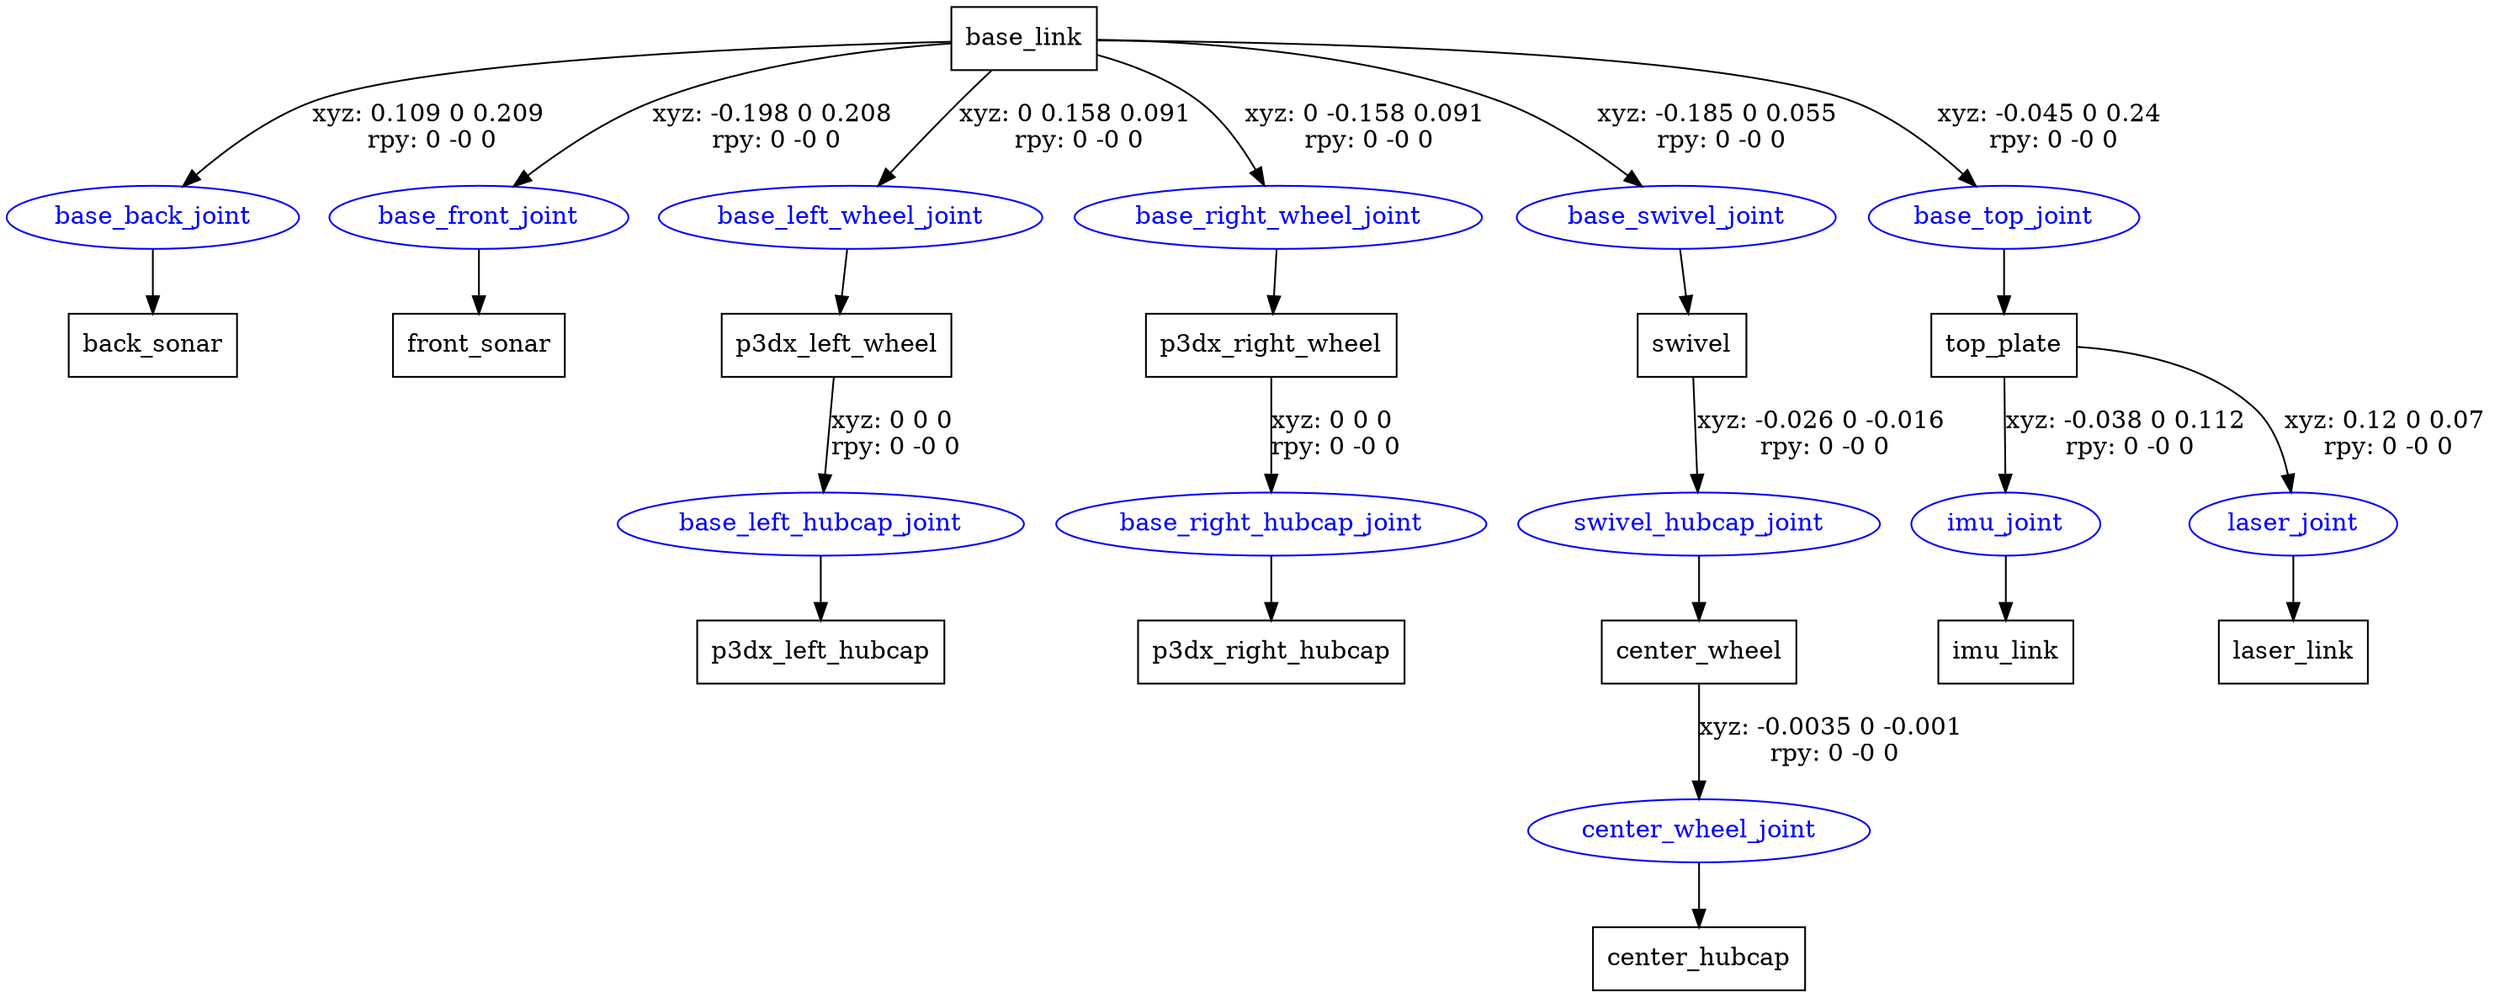 digraph G {
node [shape=box];
"base_link" [label="base_link"];
"back_sonar" [label="back_sonar"];
"front_sonar" [label="front_sonar"];
"p3dx_left_wheel" [label="p3dx_left_wheel"];
"p3dx_left_hubcap" [label="p3dx_left_hubcap"];
"p3dx_right_wheel" [label="p3dx_right_wheel"];
"p3dx_right_hubcap" [label="p3dx_right_hubcap"];
"swivel" [label="swivel"];
"center_wheel" [label="center_wheel"];
"center_hubcap" [label="center_hubcap"];
"top_plate" [label="top_plate"];
"imu_link" [label="imu_link"];
"laser_link" [label="laser_link"];
node [shape=ellipse, color=blue, fontcolor=blue];
"base_link" -> "base_back_joint" [label="xyz: 0.109 0 0.209 \nrpy: 0 -0 0"]
"base_back_joint" -> "back_sonar"
"base_link" -> "base_front_joint" [label="xyz: -0.198 0 0.208 \nrpy: 0 -0 0"]
"base_front_joint" -> "front_sonar"
"base_link" -> "base_left_wheel_joint" [label="xyz: 0 0.158 0.091 \nrpy: 0 -0 0"]
"base_left_wheel_joint" -> "p3dx_left_wheel"
"p3dx_left_wheel" -> "base_left_hubcap_joint" [label="xyz: 0 0 0 \nrpy: 0 -0 0"]
"base_left_hubcap_joint" -> "p3dx_left_hubcap"
"base_link" -> "base_right_wheel_joint" [label="xyz: 0 -0.158 0.091 \nrpy: 0 -0 0"]
"base_right_wheel_joint" -> "p3dx_right_wheel"
"p3dx_right_wheel" -> "base_right_hubcap_joint" [label="xyz: 0 0 0 \nrpy: 0 -0 0"]
"base_right_hubcap_joint" -> "p3dx_right_hubcap"
"base_link" -> "base_swivel_joint" [label="xyz: -0.185 0 0.055 \nrpy: 0 -0 0"]
"base_swivel_joint" -> "swivel"
"swivel" -> "swivel_hubcap_joint" [label="xyz: -0.026 0 -0.016 \nrpy: 0 -0 0"]
"swivel_hubcap_joint" -> "center_wheel"
"center_wheel" -> "center_wheel_joint" [label="xyz: -0.0035 0 -0.001 \nrpy: 0 -0 0"]
"center_wheel_joint" -> "center_hubcap"
"base_link" -> "base_top_joint" [label="xyz: -0.045 0 0.24 \nrpy: 0 -0 0"]
"base_top_joint" -> "top_plate"
"top_plate" -> "imu_joint" [label="xyz: -0.038 0 0.112 \nrpy: 0 -0 0"]
"imu_joint" -> "imu_link"
"top_plate" -> "laser_joint" [label="xyz: 0.12 0 0.07 \nrpy: 0 -0 0"]
"laser_joint" -> "laser_link"
}
